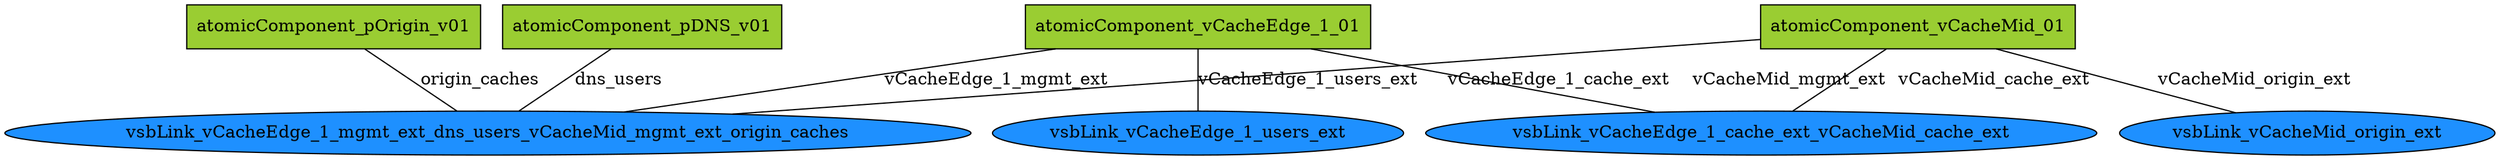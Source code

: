 strict graph G {
  splines=false;
  vCacheMid_01 [ label="atomicComponent_vCacheMid_01" shape="box" style="filled" fillcolor="yellowgreen" ];
  pDNS_v01 [ label="atomicComponent_pDNS_v01" shape="box" style="filled" fillcolor="yellowgreen" ];
  vCacheEdge_1_01 [ label="atomicComponent_vCacheEdge_1_01" shape="box" style="filled" fillcolor="yellowgreen" ];
  pOrigin_v01 [ label="atomicComponent_pOrigin_v01" shape="box" style="filled" fillcolor="yellowgreen" ];
  0 [ label="vsbLink_vCacheEdge_1_users_ext" shape="oval" style="filled" fillcolor="dodgerblue" ];
  1 [ label="vsbLink_vCacheEdge_1_mgmt_ext_dns_users_vCacheMid_mgmt_ext_origin_caches" shape="oval" style="filled" fillcolor="dodgerblue" ];
  2 [ label="vsbLink_vCacheEdge_1_cache_ext_vCacheMid_cache_ext" shape="oval" style="filled" fillcolor="dodgerblue" ];
  3 [ label="vsbLink_vCacheMid_origin_ext" shape="oval" style="filled" fillcolor="dodgerblue" ];
  vCacheMid_01 -- 1 [ label="vCacheMid_mgmt_ext" ];
  vCacheMid_01 -- 2 [ label="vCacheMid_cache_ext" ];
  vCacheMid_01 -- 3 [ label="vCacheMid_origin_ext" ];
  pDNS_v01 -- 1 [ label="dns_users" ];
  vCacheEdge_1_01 -- 1 [ label="vCacheEdge_1_mgmt_ext" ];
  vCacheEdge_1_01 -- 2 [ label="vCacheEdge_1_cache_ext" ];
  vCacheEdge_1_01 -- 0 [ label="vCacheEdge_1_users_ext" ];
  pOrigin_v01 -- 1 [ label="origin_caches" ];
}
